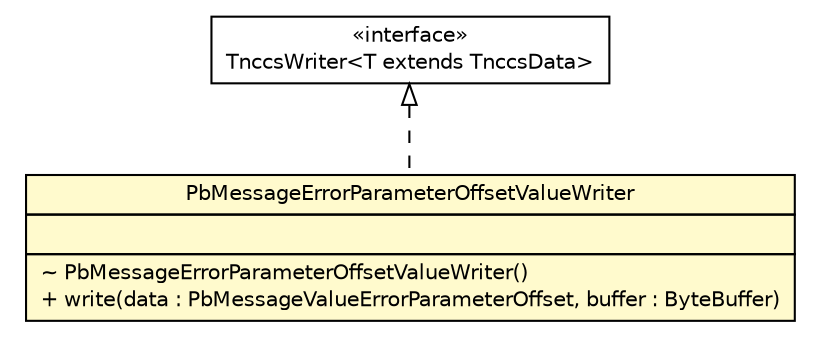 #!/usr/local/bin/dot
#
# Class diagram 
# Generated by UMLGraph version R5_6 (http://www.umlgraph.org/)
#

digraph G {
	edge [fontname="Helvetica",fontsize=10,labelfontname="Helvetica",labelfontsize=10];
	node [fontname="Helvetica",fontsize=10,shape=plaintext];
	nodesep=0.25;
	ranksep=0.5;
	// de.hsbremen.tc.tnc.message.tnccs.serialize.bytebuffer.TnccsWriter<T extends de.hsbremen.tc.tnc.message.tnccs.TnccsData>
	c101068 [label=<<table title="de.hsbremen.tc.tnc.message.tnccs.serialize.bytebuffer.TnccsWriter" border="0" cellborder="1" cellspacing="0" cellpadding="2" port="p" href="../../../../../../../de/hsbremen/tc/tnc/message/tnccs/serialize/bytebuffer/TnccsWriter.html">
		<tr><td><table border="0" cellspacing="0" cellpadding="1">
<tr><td align="center" balign="center"> &#171;interface&#187; </td></tr>
<tr><td align="center" balign="center"> TnccsWriter&lt;T extends TnccsData&gt; </td></tr>
		</table></td></tr>
		</table>>, URL="../../../../../../../de/hsbremen/tc/tnc/message/tnccs/serialize/bytebuffer/TnccsWriter.html", fontname="Helvetica", fontcolor="black", fontsize=10.0];
	// org.ietf.nea.pb.serialize.writer.bytebuffer.PbMessageErrorParameterOffsetValueWriter
	c101354 [label=<<table title="org.ietf.nea.pb.serialize.writer.bytebuffer.PbMessageErrorParameterOffsetValueWriter" border="0" cellborder="1" cellspacing="0" cellpadding="2" port="p" bgcolor="lemonChiffon" href="./PbMessageErrorParameterOffsetValueWriter.html">
		<tr><td><table border="0" cellspacing="0" cellpadding="1">
<tr><td align="center" balign="center"> PbMessageErrorParameterOffsetValueWriter </td></tr>
		</table></td></tr>
		<tr><td><table border="0" cellspacing="0" cellpadding="1">
<tr><td align="left" balign="left">  </td></tr>
		</table></td></tr>
		<tr><td><table border="0" cellspacing="0" cellpadding="1">
<tr><td align="left" balign="left"> ~ PbMessageErrorParameterOffsetValueWriter() </td></tr>
<tr><td align="left" balign="left"> + write(data : PbMessageValueErrorParameterOffset, buffer : ByteBuffer) </td></tr>
		</table></td></tr>
		</table>>, URL="./PbMessageErrorParameterOffsetValueWriter.html", fontname="Helvetica", fontcolor="black", fontsize=10.0];
	//org.ietf.nea.pb.serialize.writer.bytebuffer.PbMessageErrorParameterOffsetValueWriter implements de.hsbremen.tc.tnc.message.tnccs.serialize.bytebuffer.TnccsWriter<T extends de.hsbremen.tc.tnc.message.tnccs.TnccsData>
	c101068:p -> c101354:p [dir=back,arrowtail=empty,style=dashed];
}

